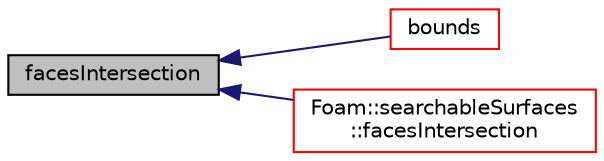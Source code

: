 digraph "facesIntersection"
{
  bgcolor="transparent";
  edge [fontname="Helvetica",fontsize="10",labelfontname="Helvetica",labelfontsize="10"];
  node [fontname="Helvetica",fontsize="10",shape=record];
  rankdir="LR";
  Node340 [label="facesIntersection",height=0.2,width=0.4,color="black", fillcolor="grey75", style="filled", fontcolor="black"];
  Node340 -> Node341 [dir="back",color="midnightblue",fontsize="10",style="solid",fontname="Helvetica"];
  Node341 [label="bounds",height=0.2,width=0.4,color="red",URL="$a26385.html#a25b508e408f5622249c887e7fd1ad70d",tooltip="Find the boundBox of the selected surfaces. "];
  Node340 -> Node346 [dir="back",color="midnightblue",fontsize="10",style="solid",fontname="Helvetica"];
  Node346 [label="Foam::searchableSurfaces\l::facesIntersection",height=0.2,width=0.4,color="red",URL="$a26381.html#ac76949a30341d89dd81bf368602c5796",tooltip="Calculate point which is on a set of surfaces. "];
}
